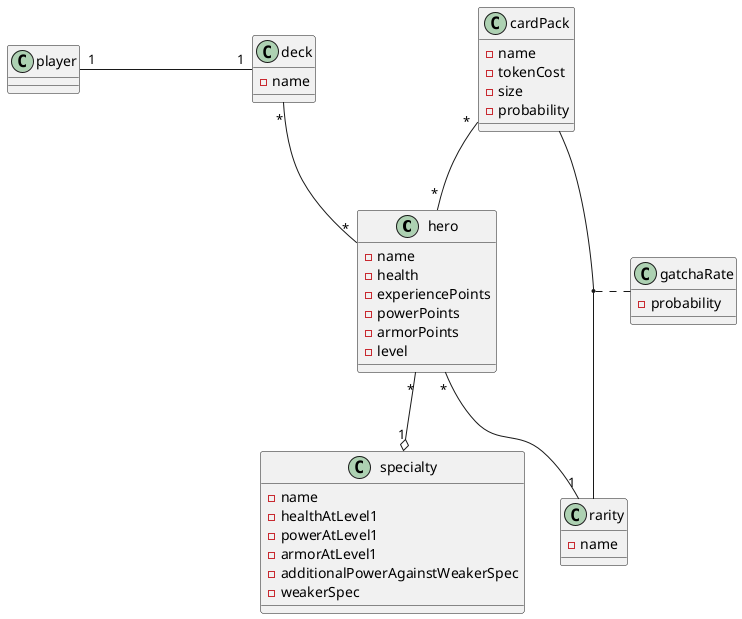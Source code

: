 @startuml
class hero{
    - name
    - health
    - experiencePoints
    - powerPoints
    - armorPoints
    - level
}

class specialty {
    - name
    - healthAtLevel1
    - powerAtLevel1
    - armorAtLevel1
    - additionalPowerAgainstWeakerSpec
    - weakerSpec
}
class cardPack{
    - name
    - tokenCost
    - size
    - probability
}
class gatchaRate {
      - probability
}
class rarity{
      - name
}
class deck  {
    - name
}
class player {

}
player "1"- "1" deck:\t\t\t\t\t
hero "*"-"1" rarity:\t\t\t\t
hero "*" --o "1" specialty
deck "*" --"*" hero :"\t\t\t\t\t"
cardPack "*" --"*" hero :"\t\t\t\t"
(cardPack,rarity) .. gatchaRate
@end
refactor specialty